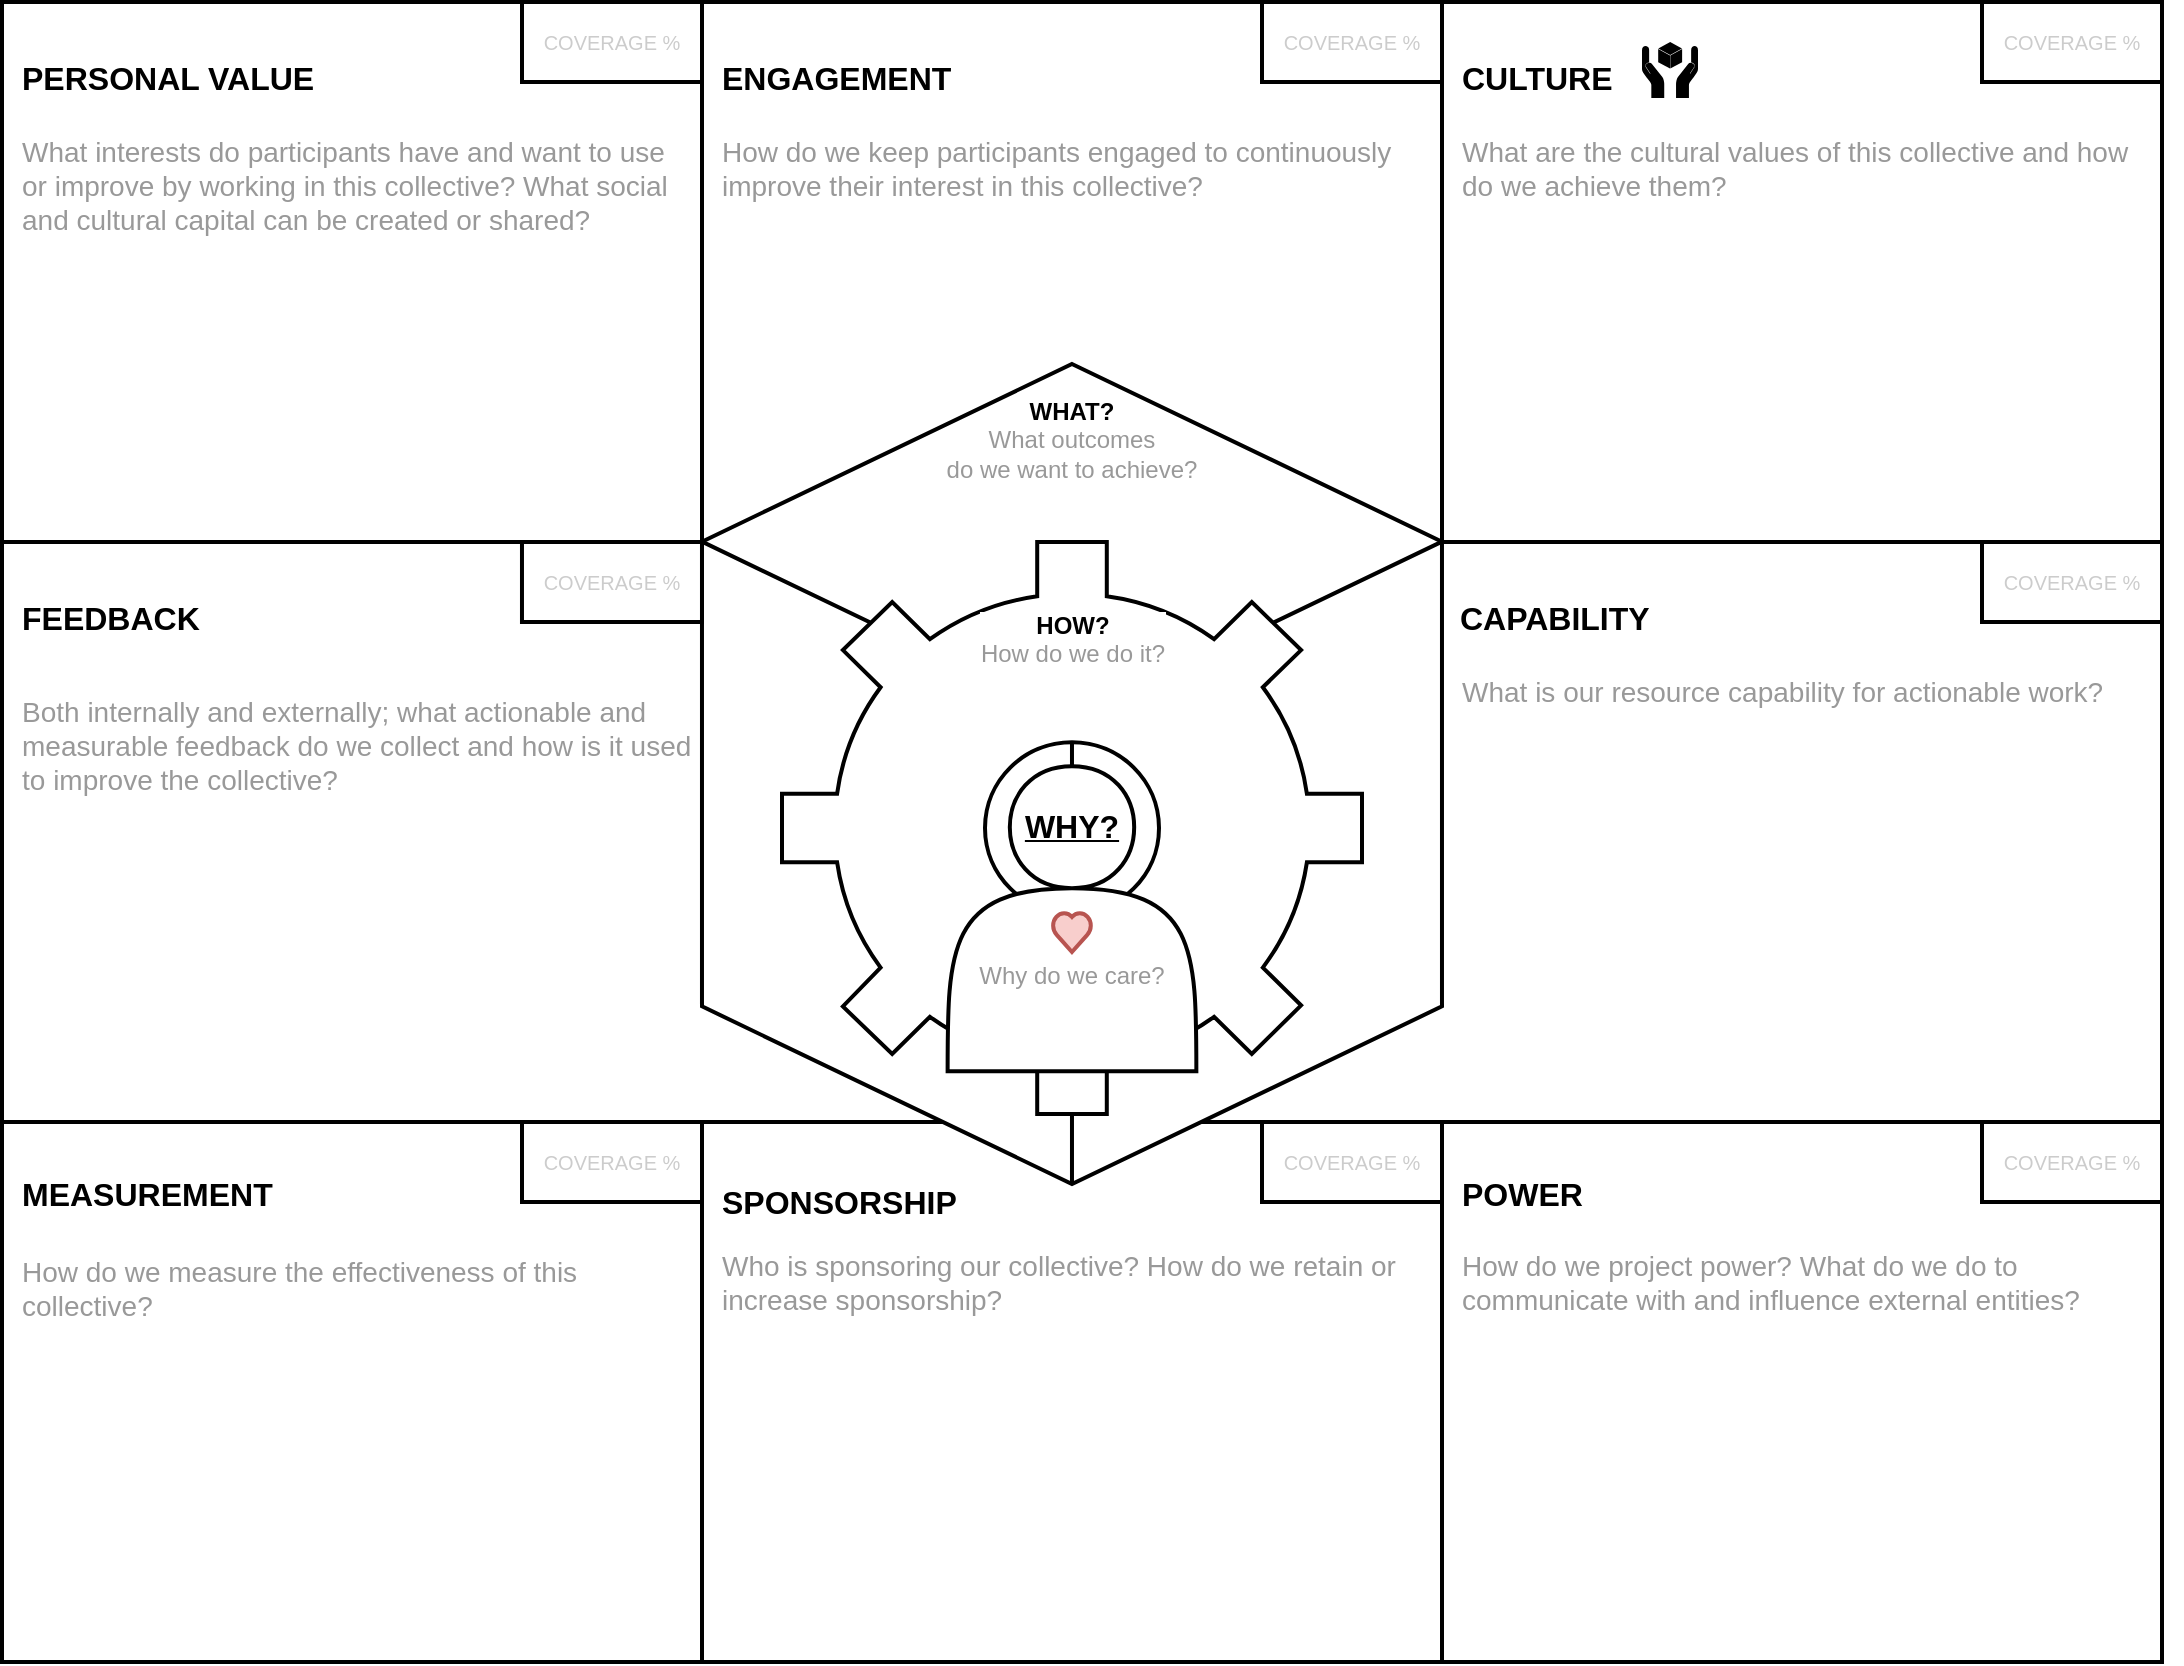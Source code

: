 <mxfile version="12.4.8" type="github">
  <diagram name="Page-1" id="dd472eb7-4b8b-5cd9-a60b-b15522922e76">
    <mxGraphModel dx="2062" dy="756" grid="1" gridSize="10" guides="1" tooltips="1" connect="1" arrows="1" fold="1" page="1" pageScale="1" pageWidth="1100" pageHeight="850" background="#ffffff" math="0" shadow="0">
      <root>
        <mxCell id="0"/>
        <mxCell id="1" parent="0"/>
        <mxCell id="5eW8BLqzjb0u9Z2Ic-Rn-42" value="&lt;p style=&quot;line-height: 200%&quot;&gt;PERSONAL VALUE&lt;/p&gt;" style="rounded=0;whiteSpace=wrap;html=1;verticalAlign=top;align=left;fontSize=16;fontStyle=1;spacingLeft=8;spacingTop=0;strokeWidth=2;" parent="1" vertex="1">
          <mxGeometry x="10" y="10" width="350" height="270" as="geometry"/>
        </mxCell>
        <mxCell id="5eW8BLqzjb0u9Z2Ic-Rn-4" value="&lt;p style=&quot;line-height: 200%&quot;&gt;POWER&lt;/p&gt;" style="rounded=0;whiteSpace=wrap;html=1;verticalAlign=top;align=left;fontSize=16;fontStyle=1;spacingLeft=8;spacingTop=0;strokeWidth=2;" parent="1" vertex="1">
          <mxGeometry x="730" y="567.5" width="360" height="272.5" as="geometry"/>
        </mxCell>
        <mxCell id="5eW8BLqzjb0u9Z2Ic-Rn-8" value="&lt;p style=&quot;line-height: 200%&quot;&gt;SPONSORSHIP&lt;/p&gt;" style="rounded=0;whiteSpace=wrap;html=1;verticalAlign=top;align=left;fontSize=16;fontStyle=1;spacingLeft=8;spacingTop=4;strokeWidth=2;" parent="1" vertex="1">
          <mxGeometry x="360" y="567.5" width="370" height="272.5" as="geometry"/>
        </mxCell>
        <mxCell id="5eW8BLqzjb0u9Z2Ic-Rn-9" value="&lt;p style=&quot;line-height: 200%&quot;&gt;MEASUREMENT&lt;/p&gt;" style="rounded=0;whiteSpace=wrap;html=1;verticalAlign=top;align=left;fontSize=16;fontStyle=1;spacingLeft=8;spacingTop=0;strokeWidth=2;" parent="1" vertex="1">
          <mxGeometry x="10" y="567.5" width="350" height="272.5" as="geometry"/>
        </mxCell>
        <mxCell id="5eW8BLqzjb0u9Z2Ic-Rn-7" value="&lt;p style=&quot;line-height: 200%&quot;&gt;FEEDBACK&lt;/p&gt;" style="rounded=0;whiteSpace=wrap;html=1;verticalAlign=top;align=left;fontSize=16;fontStyle=1;spacingLeft=8;spacingTop=0;strokeWidth=2;" parent="1" vertex="1">
          <mxGeometry x="10" y="280" width="550" height="290" as="geometry"/>
        </mxCell>
        <mxCell id="5eW8BLqzjb0u9Z2Ic-Rn-1" value="&lt;p style=&quot;line-height: 200%&quot;&gt;ENGAGEMENT&lt;/p&gt;" style="rounded=0;whiteSpace=wrap;html=1;verticalAlign=top;align=left;fontSize=16;fontStyle=1;spacingLeft=8;spacingTop=0;strokeWidth=2;" parent="1" vertex="1">
          <mxGeometry x="360" y="10" width="370" height="270" as="geometry"/>
        </mxCell>
        <mxCell id="5eW8BLqzjb0u9Z2Ic-Rn-2" value="&lt;p style=&quot;line-height: 200%&quot;&gt;CULTURE&lt;/p&gt;" style="rounded=0;whiteSpace=wrap;html=1;verticalAlign=top;align=left;fontSize=16;fontStyle=1;spacingLeft=8;spacingTop=0;strokeWidth=2;" parent="1" vertex="1">
          <mxGeometry x="730" y="10" width="360" height="270" as="geometry"/>
        </mxCell>
        <mxCell id="5eW8BLqzjb0u9Z2Ic-Rn-3" value="&lt;p style=&quot;line-height: 200%&quot;&gt;CAPABILITY&lt;/p&gt;" style="rounded=0;whiteSpace=wrap;html=1;verticalAlign=top;align=left;fontSize=16;fontStyle=1;spacingLeft=196;spacingTop=0;strokeWidth=2;" parent="1" vertex="1">
          <mxGeometry x="541" y="280" width="549" height="290" as="geometry"/>
        </mxCell>
        <mxCell id="5eW8BLqzjb0u9Z2Ic-Rn-19" value="COVERAGE %" style="rounded=0;whiteSpace=wrap;html=1;fontColor=#CCCCCC;strokeWidth=2;fontSize=10;align=center;" parent="1" vertex="1">
          <mxGeometry x="270" y="10" width="90" height="40" as="geometry"/>
        </mxCell>
        <mxCell id="5eW8BLqzjb0u9Z2Ic-Rn-39" value="&lt;b&gt;WHAT?&lt;br style=&quot;font-size: 12px&quot;&gt;&lt;/b&gt;&lt;font color=&quot;#999999&quot;&gt;What outcomes&lt;br&gt;do we want to achieve?&lt;/font&gt;" style="whiteSpace=wrap;html=1;shape=mxgraph.basic.isocube;isoAngle=15;strokeColor=#000000;strokeWidth=2;fillColor=#ffffff;fontSize=12;fontColor=#000000;align=center;verticalAlign=top;spacingTop=10;" parent="1" vertex="1">
          <mxGeometry x="359.99" y="191" width="370" height="410" as="geometry"/>
        </mxCell>
        <mxCell id="5eW8BLqzjb0u9Z2Ic-Rn-27" value="&lt;b style=&quot;color: rgb(0 , 0 , 0)&quot;&gt;HOW?&lt;/b&gt;&lt;br&gt;&lt;font color=&quot;#999999&quot;&gt;How do we do it?&lt;/font&gt;" style="html=1;verticalLabelPosition=middle;align=center;labelBackgroundColor=#ffffff;verticalAlign=top;strokeWidth=2;strokeColor=#000000;shadow=0;dashed=0;shape=mxgraph.ios7.icons.settings;fontColor=#CCCCCC;labelPosition=center;spacingTop=28;" parent="1" vertex="1">
          <mxGeometry x="400" y="280.0" width="290" height="286.01" as="geometry"/>
        </mxCell>
        <mxCell id="5eW8BLqzjb0u9Z2Ic-Rn-44" value="What interests do participants have and want to use or improve by working in this collective? What social and cultural capital can be created or shared?" style="text;html=1;strokeColor=none;fillColor=none;align=left;verticalAlign=top;whiteSpace=wrap;rounded=0;fontSize=14;fontColor=#999999;spacingLeft=8;spacingRight=8;" parent="1" vertex="1">
          <mxGeometry x="10" y="70" width="350" height="210" as="geometry"/>
        </mxCell>
        <mxCell id="5eW8BLqzjb0u9Z2Ic-Rn-45" value="How do we keep participants engaged to continuously improve their interest in this collective?" style="text;html=1;strokeColor=none;fillColor=none;align=left;verticalAlign=top;whiteSpace=wrap;rounded=0;fontSize=14;fontColor=#999999;spacingLeft=8;spacingRight=8;" parent="1" vertex="1">
          <mxGeometry x="360" y="70" width="370" height="140" as="geometry"/>
        </mxCell>
        <mxCell id="5eW8BLqzjb0u9Z2Ic-Rn-46" value="What are the cultural values of this collective and how do we achieve them?" style="text;html=1;strokeColor=none;fillColor=none;align=left;verticalAlign=top;whiteSpace=wrap;rounded=0;fontSize=14;fontColor=#999999;spacingLeft=8;spacingRight=8;" parent="1" vertex="1">
          <mxGeometry x="730" y="70" width="360" height="210" as="geometry"/>
        </mxCell>
        <mxCell id="5eW8BLqzjb0u9Z2Ic-Rn-47" value="Both internally and externally; what actionable and measurable feedback do we collect and how is it used to improve the collective?" style="text;html=1;strokeColor=none;fillColor=none;align=left;verticalAlign=top;whiteSpace=wrap;rounded=0;fontSize=14;fontColor=#999999;spacingLeft=8;" parent="1" vertex="1">
          <mxGeometry x="10" y="350" width="350" height="220" as="geometry"/>
        </mxCell>
        <mxCell id="5eW8BLqzjb0u9Z2Ic-Rn-48" value="What is our resource capability for actionable work?" style="text;html=1;strokeColor=none;fillColor=none;align=left;verticalAlign=top;whiteSpace=wrap;rounded=0;fontSize=14;fontColor=#999999;spacingLeft=8;" parent="1" vertex="1">
          <mxGeometry x="730" y="340" width="360" height="230" as="geometry"/>
        </mxCell>
        <mxCell id="5eW8BLqzjb0u9Z2Ic-Rn-49" value="How do we measure the effectiveness of this collective?" style="text;html=1;strokeColor=none;fillColor=none;align=left;verticalAlign=top;whiteSpace=wrap;rounded=0;fontSize=14;fontColor=#999999;spacingLeft=8;" parent="1" vertex="1">
          <mxGeometry x="10" y="630" width="350" height="210" as="geometry"/>
        </mxCell>
        <mxCell id="5eW8BLqzjb0u9Z2Ic-Rn-50" value="Who is sponsoring our collective? How do we retain or increase sponsorship?" style="text;html=1;strokeColor=none;fillColor=none;align=left;verticalAlign=middle;whiteSpace=wrap;rounded=0;fontSize=14;fontColor=#999999;spacingLeft=8;" parent="1" vertex="1">
          <mxGeometry x="360" y="630" width="350" height="40" as="geometry"/>
        </mxCell>
        <mxCell id="5eW8BLqzjb0u9Z2Ic-Rn-51" value="How do we project power? What do we do to communicate with and influence external entities?" style="text;html=1;strokeColor=none;fillColor=none;align=left;verticalAlign=middle;whiteSpace=wrap;rounded=0;fontSize=14;fontColor=#999999;spacingLeft=8;" parent="1" vertex="1">
          <mxGeometry x="730" y="630" width="370" height="40" as="geometry"/>
        </mxCell>
        <mxCell id="bje2vU5STpZ5-tJQmUDJ-7" value="&lt;b&gt;&lt;font style=&quot;font-size: 16px&quot;&gt;&lt;u&gt;WHY?&lt;/u&gt;&lt;/font&gt;&lt;/b&gt;&lt;br&gt;&lt;font color=&quot;#999999&quot;&gt;&lt;br&gt;&lt;br&gt;&lt;br&gt;&lt;br&gt;Why do we care?&lt;/font&gt;" style="shape=actor;whiteSpace=wrap;html=1;strokeWidth=2;verticalAlign=top;spacingTop=14;" vertex="1" parent="1">
          <mxGeometry x="482.81" y="392.07" width="124.37" height="152.5" as="geometry"/>
        </mxCell>
        <mxCell id="bje2vU5STpZ5-tJQmUDJ-8" value="" style="verticalLabelPosition=bottom;verticalAlign=top;html=1;shape=mxgraph.basic.heart;strokeWidth=2;fillColor=#f8cecc;strokeColor=#b85450;" vertex="1" parent="1">
          <mxGeometry x="534.98" y="465" width="20.01" height="20" as="geometry"/>
        </mxCell>
        <mxCell id="bje2vU5STpZ5-tJQmUDJ-10" value="" style="shape=mxgraph.signs.safety.handle_with_care;html=1;fillColor=#000000;strokeColor=none;verticalLabelPosition=bottom;verticalAlign=top;align=center;" vertex="1" parent="1">
          <mxGeometry x="830" y="30" width="28" height="28" as="geometry"/>
        </mxCell>
        <mxCell id="bje2vU5STpZ5-tJQmUDJ-11" value="" style="shape=image;html=1;verticalAlign=top;verticalLabelPosition=bottom;labelBackgroundColor=#ffffff;imageAspect=0;aspect=fixed;image=https://cdn3.iconfinder.com/data/icons/social-media-2125/83/engage-128.png;strokeWidth=2;fillColor=#CC0000;" vertex="1" parent="1">
          <mxGeometry x="494" y="30" width="30" height="30" as="geometry"/>
        </mxCell>
        <mxCell id="bje2vU5STpZ5-tJQmUDJ-12" value="" style="shape=image;html=1;verticalAlign=top;verticalLabelPosition=bottom;labelBackgroundColor=#ffffff;imageAspect=0;aspect=fixed;image=https://cdn0.iconfinder.com/data/icons/octicons/1024/megaphone-128.png;strokeWidth=2;fillColor=#CC0000;" vertex="1" parent="1">
          <mxGeometry x="811" y="594" width="28" height="28" as="geometry"/>
        </mxCell>
        <mxCell id="bje2vU5STpZ5-tJQmUDJ-13" value="" style="shape=image;html=1;verticalAlign=top;verticalLabelPosition=bottom;labelBackgroundColor=#ffffff;imageAspect=0;aspect=fixed;image=https://cdn0.iconfinder.com/data/icons/finance-android-l-lollipop-icon-pack/24/money_bag-128.png;strokeWidth=2;fillColor=#CC0000;" vertex="1" parent="1">
          <mxGeometry x="494" y="592" width="32" height="32" as="geometry"/>
        </mxCell>
        <mxCell id="bje2vU5STpZ5-tJQmUDJ-15" value="COVERAGE %" style="rounded=0;whiteSpace=wrap;html=1;fontColor=#CCCCCC;strokeWidth=2;fontSize=10;align=center;" vertex="1" parent="1">
          <mxGeometry x="269.99" y="280" width="90" height="40" as="geometry"/>
        </mxCell>
        <mxCell id="bje2vU5STpZ5-tJQmUDJ-16" value="COVERAGE %" style="rounded=0;whiteSpace=wrap;html=1;fontColor=#CCCCCC;strokeWidth=2;fontSize=10;align=center;" vertex="1" parent="1">
          <mxGeometry x="270" y="570" width="90" height="40" as="geometry"/>
        </mxCell>
        <mxCell id="bje2vU5STpZ5-tJQmUDJ-17" value="COVERAGE %" style="rounded=0;whiteSpace=wrap;html=1;fontColor=#CCCCCC;strokeWidth=2;fontSize=10;align=center;" vertex="1" parent="1">
          <mxGeometry x="640" y="10" width="90" height="40" as="geometry"/>
        </mxCell>
        <mxCell id="bje2vU5STpZ5-tJQmUDJ-18" value="COVERAGE %" style="rounded=0;whiteSpace=wrap;html=1;fontColor=#CCCCCC;strokeWidth=2;fontSize=10;align=center;" vertex="1" parent="1">
          <mxGeometry x="1000" y="10" width="90" height="40" as="geometry"/>
        </mxCell>
        <mxCell id="bje2vU5STpZ5-tJQmUDJ-19" value="COVERAGE %" style="rounded=0;whiteSpace=wrap;html=1;fontColor=#CCCCCC;strokeWidth=2;fontSize=10;align=center;" vertex="1" parent="1">
          <mxGeometry x="1000" y="280" width="90" height="40" as="geometry"/>
        </mxCell>
        <mxCell id="bje2vU5STpZ5-tJQmUDJ-20" value="COVERAGE %" style="rounded=0;whiteSpace=wrap;html=1;fontColor=#CCCCCC;strokeWidth=2;fontSize=10;align=center;" vertex="1" parent="1">
          <mxGeometry x="1000" y="570" width="90" height="40" as="geometry"/>
        </mxCell>
        <mxCell id="bje2vU5STpZ5-tJQmUDJ-21" value="COVERAGE %" style="rounded=0;whiteSpace=wrap;html=1;fontColor=#CCCCCC;strokeWidth=2;fontSize=10;align=center;" vertex="1" parent="1">
          <mxGeometry x="640" y="570" width="90" height="40" as="geometry"/>
        </mxCell>
      </root>
    </mxGraphModel>
  </diagram>
</mxfile>
